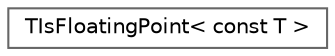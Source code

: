 digraph "Graphical Class Hierarchy"
{
 // INTERACTIVE_SVG=YES
 // LATEX_PDF_SIZE
  bgcolor="transparent";
  edge [fontname=Helvetica,fontsize=10,labelfontname=Helvetica,labelfontsize=10];
  node [fontname=Helvetica,fontsize=10,shape=box,height=0.2,width=0.4];
  rankdir="LR";
  Node0 [id="Node000000",label="TIsFloatingPoint\< const T \>",height=0.2,width=0.4,color="grey40", fillcolor="white", style="filled",URL="$dc/d5f/structTIsFloatingPoint_3_01const_01T_01_4.html",tooltip=" "];
}
